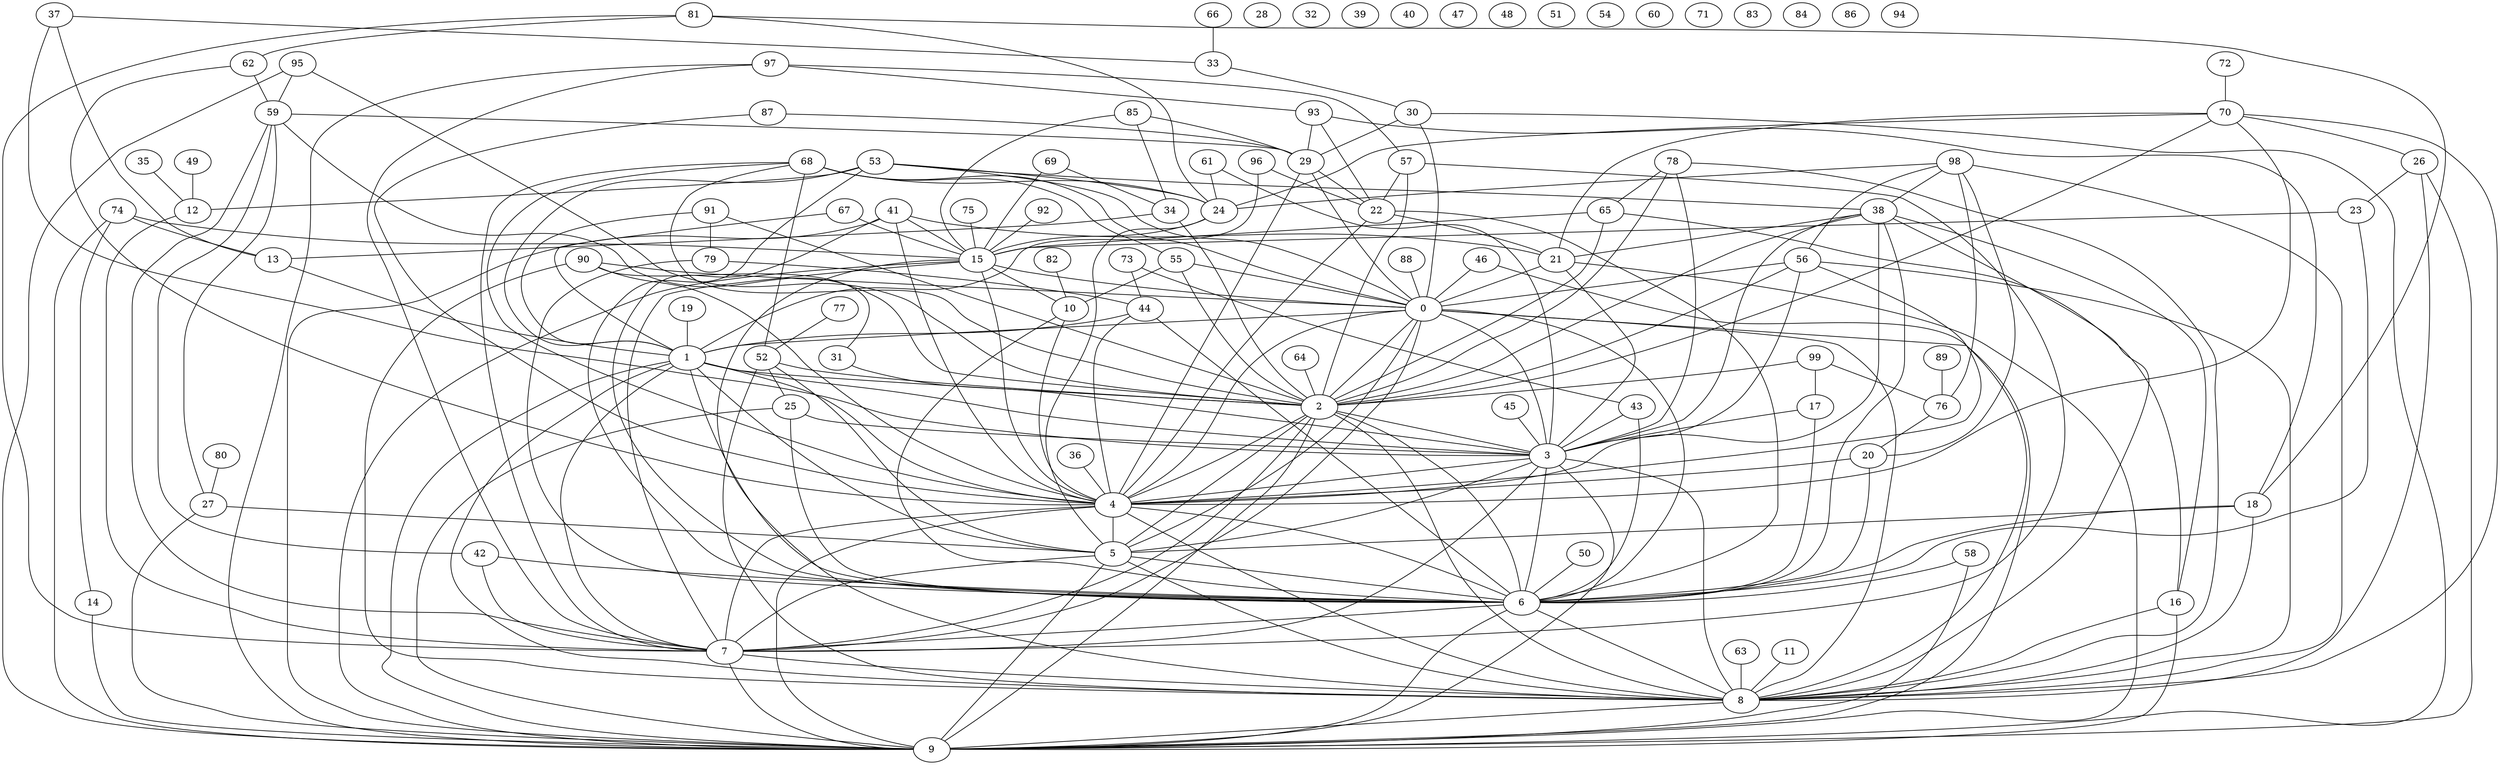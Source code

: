 graph {
	0 [label=0]
	1 [label=1]
	2 [label=2]
	3 [label=3]
	4 [label=4]
	5 [label=5]
	6 [label=6]
	7 [label=7]
	8 [label=8]
	9 [label=9]
	10 [label=10]
	11 [label=11]
	12 [label=12]
	13 [label=13]
	14 [label=14]
	15 [label=15]
	16 [label=16]
	17 [label=17]
	18 [label=18]
	19 [label=19]
	20 [label=20]
	21 [label=21]
	22 [label=22]
	23 [label=23]
	24 [label=24]
	25 [label=25]
	26 [label=26]
	27 [label=27]
	28 [label=28]
	29 [label=29]
	30 [label=30]
	31 [label=31]
	32 [label=32]
	33 [label=33]
	34 [label=34]
	35 [label=35]
	36 [label=36]
	37 [label=37]
	38 [label=38]
	39 [label=39]
	40 [label=40]
	41 [label=41]
	42 [label=42]
	43 [label=43]
	44 [label=44]
	45 [label=45]
	46 [label=46]
	47 [label=47]
	48 [label=48]
	49 [label=49]
	50 [label=50]
	51 [label=51]
	52 [label=52]
	53 [label=53]
	54 [label=54]
	55 [label=55]
	56 [label=56]
	57 [label=57]
	58 [label=58]
	59 [label=59]
	60 [label=60]
	61 [label=61]
	62 [label=62]
	63 [label=63]
	64 [label=64]
	65 [label=65]
	66 [label=66]
	67 [label=67]
	68 [label=68]
	69 [label=69]
	70 [label=70]
	71 [label=71]
	72 [label=72]
	73 [label=73]
	74 [label=74]
	75 [label=75]
	76 [label=76]
	77 [label=77]
	78 [label=78]
	79 [label=79]
	80 [label=80]
	81 [label=81]
	82 [label=82]
	83 [label=83]
	84 [label=84]
	85 [label=85]
	86 [label=86]
	87 [label=87]
	88 [label=88]
	89 [label=89]
	90 [label=90]
	91 [label=91]
	92 [label=92]
	93 [label=93]
	94 [label=94]
	95 [label=95]
	96 [label=96]
	97 [label=97]
	98 [label=98]
	99 [label=99]
	0 -- 1
	0 -- 2
	0 -- 3
	0 -- 4
	0 -- 5
	0 -- 6
	0 -- 7
	0 -- 8
	0 -- 9
	1 -- 2
	1 -- 3
	1 -- 4
	1 -- 5
	1 -- 6
	1 -- 7
	1 -- 8
	1 -- 9
	2 -- 3
	2 -- 4
	2 -- 5
	2 -- 6
	2 -- 7
	2 -- 8
	2 -- 9
	3 -- 4
	3 -- 5
	3 -- 6
	3 -- 7
	3 -- 8
	3 -- 9
	4 -- 5
	4 -- 6
	4 -- 7
	4 -- 8
	4 -- 9
	5 -- 6
	5 -- 7
	5 -- 8
	5 -- 9
	6 -- 7
	6 -- 8
	6 -- 9
	7 -- 8
	7 -- 9
	8 -- 9
	10 -- 4
	10 -- 6
	11 -- 8
	12 -- 7
	13 -- 1
	14 -- 9
	15 -- 0
	15 -- 4
	15 -- 7
	15 -- 8
	15 -- 9
	15 -- 10
	16 -- 8
	16 -- 9
	17 -- 3
	17 -- 6
	18 -- 5
	18 -- 6
	18 -- 8
	19 -- 1
	20 -- 4
	20 -- 6
	21 -- 0
	21 -- 3
	21 -- 9
	22 -- 4
	22 -- 6
	22 -- 21
	23 -- 6
	23 -- 15
	24 -- 5
	24 -- 15
	25 -- 3
	25 -- 6
	25 -- 9
	26 -- 8
	26 -- 9
	26 -- 23
	27 -- 5
	27 -- 9
	29 -- 0
	29 -- 4
	29 -- 22
	30 -- 0
	30 -- 9
	30 -- 29
	31 -- 3
	33 -- 30
	34 -- 2
	34 -- 13
	35 -- 12
	36 -- 4
	37 -- 3
	37 -- 13
	37 -- 33
	38 -- 2
	38 -- 3
	38 -- 4
	38 -- 6
	38 -- 8
	38 -- 16
	38 -- 21
	41 -- 4
	41 -- 6
	41 -- 9
	41 -- 15
	41 -- 21
	42 -- 6
	42 -- 7
	43 -- 3
	43 -- 6
	44 -- 1
	44 -- 4
	44 -- 6
	45 -- 3
	46 -- 0
	46 -- 8
	49 -- 12
	50 -- 6
	52 -- 2
	52 -- 5
	52 -- 8
	52 -- 25
	53 -- 0
	53 -- 1
	53 -- 6
	53 -- 12
	53 -- 24
	53 -- 38
	55 -- 0
	55 -- 2
	55 -- 10
	56 -- 0
	56 -- 2
	56 -- 3
	56 -- 4
	56 -- 8
	57 -- 2
	57 -- 7
	57 -- 22
	58 -- 6
	58 -- 9
	59 -- 2
	59 -- 7
	59 -- 27
	59 -- 29
	59 -- 42
	61 -- 3
	61 -- 24
	62 -- 4
	62 -- 59
	63 -- 8
	64 -- 2
	65 -- 2
	65 -- 15
	65 -- 16
	66 -- 33
	67 -- 1
	67 -- 15
	68 -- 0
	68 -- 2
	68 -- 4
	68 -- 7
	68 -- 24
	68 -- 52
	68 -- 55
	69 -- 15
	69 -- 34
	70 -- 2
	70 -- 4
	70 -- 8
	70 -- 21
	70 -- 24
	70 -- 26
	72 -- 70
	73 -- 43
	73 -- 44
	74 -- 9
	74 -- 13
	74 -- 14
	74 -- 15
	75 -- 15
	76 -- 20
	77 -- 52
	78 -- 2
	78 -- 3
	78 -- 8
	78 -- 65
	79 -- 6
	79 -- 44
	80 -- 27
	81 -- 7
	81 -- 18
	81 -- 24
	81 -- 62
	82 -- 10
	85 -- 15
	85 -- 29
	85 -- 34
	87 -- 4
	87 -- 29
	88 -- 0
	89 -- 76
	90 -- 0
	90 -- 4
	90 -- 8
	90 -- 31
	91 -- 1
	91 -- 2
	91 -- 79
	92 -- 15
	93 -- 18
	93 -- 22
	93 -- 29
	95 -- 2
	95 -- 9
	95 -- 59
	96 -- 1
	96 -- 22
	97 -- 7
	97 -- 9
	97 -- 57
	97 -- 93
	98 -- 8
	98 -- 20
	98 -- 24
	98 -- 38
	98 -- 56
	98 -- 76
	99 -- 2
	99 -- 17
	99 -- 76
}